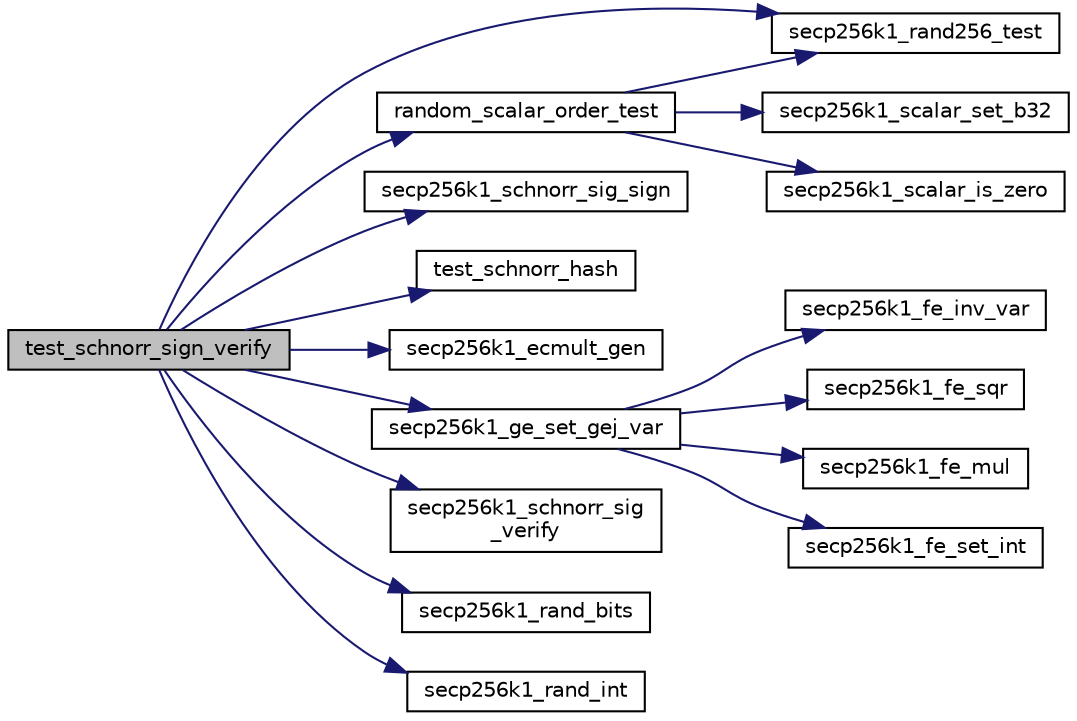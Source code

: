 digraph "test_schnorr_sign_verify"
{
  edge [fontname="Helvetica",fontsize="10",labelfontname="Helvetica",labelfontsize="10"];
  node [fontname="Helvetica",fontsize="10",shape=record];
  rankdir="LR";
  Node113 [label="test_schnorr_sign_verify",height=0.2,width=0.4,color="black", fillcolor="grey75", style="filled", fontcolor="black"];
  Node113 -> Node114 [color="midnightblue",fontsize="10",style="solid",fontname="Helvetica"];
  Node114 [label="secp256k1_rand256_test",height=0.2,width=0.4,color="black", fillcolor="white", style="filled",URL="$dd/d0b/testrand_8h.html#ac7dd7cc19d5d0ae9b50791656b57af7b",tooltip="Generate a pseudorandom 32-byte array with long sequences of zero and one bits. "];
  Node113 -> Node115 [color="midnightblue",fontsize="10",style="solid",fontname="Helvetica"];
  Node115 [label="random_scalar_order_test",height=0.2,width=0.4,color="black", fillcolor="white", style="filled",URL="$d5/d7f/tests_8c.html#a51e09e6745e0afdb0d596ee0f4b3c3f7"];
  Node115 -> Node114 [color="midnightblue",fontsize="10",style="solid",fontname="Helvetica"];
  Node115 -> Node116 [color="midnightblue",fontsize="10",style="solid",fontname="Helvetica"];
  Node116 [label="secp256k1_scalar_set_b32",height=0.2,width=0.4,color="black", fillcolor="white", style="filled",URL="$db/d94/scalar_8h.html#a25cc2d45ae1d1765d07c3313cdf46fa0",tooltip="Set a scalar from a big endian byte array. "];
  Node115 -> Node117 [color="midnightblue",fontsize="10",style="solid",fontname="Helvetica"];
  Node117 [label="secp256k1_scalar_is_zero",height=0.2,width=0.4,color="black", fillcolor="white", style="filled",URL="$db/d94/scalar_8h.html#a3f0ac84fe49a1c1f51212582a2c149d4",tooltip="Check whether a scalar equals zero. "];
  Node113 -> Node118 [color="midnightblue",fontsize="10",style="solid",fontname="Helvetica"];
  Node118 [label="secp256k1_schnorr_sig_sign",height=0.2,width=0.4,color="black", fillcolor="white", style="filled",URL="$d6/d84/schnorr_8h.html#ab58ca77446a7d8daff985d07d43e7175"];
  Node113 -> Node119 [color="midnightblue",fontsize="10",style="solid",fontname="Helvetica"];
  Node119 [label="test_schnorr_hash",height=0.2,width=0.4,color="black", fillcolor="white", style="filled",URL="$d4/d1d/schnorr_2tests__impl_8h.html#a31efca2980eb021090e8b4df3d274d3b",tooltip="Horribly broken hash function. "];
  Node113 -> Node120 [color="midnightblue",fontsize="10",style="solid",fontname="Helvetica"];
  Node120 [label="secp256k1_ecmult_gen",height=0.2,width=0.4,color="black", fillcolor="white", style="filled",URL="$d6/d76/ecmult__gen_8h.html#a5ed744c720cbb0a397c8d4c42c637f24",tooltip="Multiply with the generator: R = a*G. "];
  Node113 -> Node121 [color="midnightblue",fontsize="10",style="solid",fontname="Helvetica"];
  Node121 [label="secp256k1_ge_set_gej_var",height=0.2,width=0.4,color="black", fillcolor="white", style="filled",URL="$d6/d60/group__impl_8h.html#aea803cf52c0f33c2cb3bfb82d5790d71"];
  Node121 -> Node122 [color="midnightblue",fontsize="10",style="solid",fontname="Helvetica"];
  Node122 [label="secp256k1_fe_inv_var",height=0.2,width=0.4,color="black", fillcolor="white", style="filled",URL="$d5/d5a/field_8h.html#a0090ecfb39b34a8965cc16ae1feca5aa",tooltip="Potentially faster version of secp256k1_fe_inv, without constant-time guarantee. "];
  Node121 -> Node123 [color="midnightblue",fontsize="10",style="solid",fontname="Helvetica"];
  Node123 [label="secp256k1_fe_sqr",height=0.2,width=0.4,color="black", fillcolor="white", style="filled",URL="$d5/d5a/field_8h.html#a6cbe550ca5eb35e683b1c8d68d8de26b",tooltip="Sets a field element to be the square of another. "];
  Node121 -> Node124 [color="midnightblue",fontsize="10",style="solid",fontname="Helvetica"];
  Node124 [label="secp256k1_fe_mul",height=0.2,width=0.4,color="black", fillcolor="white", style="filled",URL="$d5/d5a/field_8h.html#a542b97d2574d9687c563d002587cf9a2",tooltip="Sets a field element to be the product of two others. "];
  Node121 -> Node125 [color="midnightblue",fontsize="10",style="solid",fontname="Helvetica"];
  Node125 [label="secp256k1_fe_set_int",height=0.2,width=0.4,color="black", fillcolor="white", style="filled",URL="$d5/d5a/field_8h.html#a4bfba9980b6d6960ad623f1ddbbc547e",tooltip="Set a field element equal to a small integer. "];
  Node113 -> Node126 [color="midnightblue",fontsize="10",style="solid",fontname="Helvetica"];
  Node126 [label="secp256k1_schnorr_sig\l_verify",height=0.2,width=0.4,color="black", fillcolor="white", style="filled",URL="$d6/d84/schnorr_8h.html#ad8ac32b20746524ea3b97ab609117daa"];
  Node113 -> Node127 [color="midnightblue",fontsize="10",style="solid",fontname="Helvetica"];
  Node127 [label="secp256k1_rand_bits",height=0.2,width=0.4,color="black", fillcolor="white", style="filled",URL="$dd/d0b/testrand_8h.html#a70a3e97a30b94a77f4a59807ba01e6ba",tooltip="Generate a pseudorandom number in the range [0..2**bits-1]. "];
  Node113 -> Node128 [color="midnightblue",fontsize="10",style="solid",fontname="Helvetica"];
  Node128 [label="secp256k1_rand_int",height=0.2,width=0.4,color="black", fillcolor="white", style="filled",URL="$dd/d0b/testrand_8h.html#a2e2064cdf87588f68f4ba3131f5d9353",tooltip="Generate a pseudorandom number in the range [0..range-1]. "];
}
